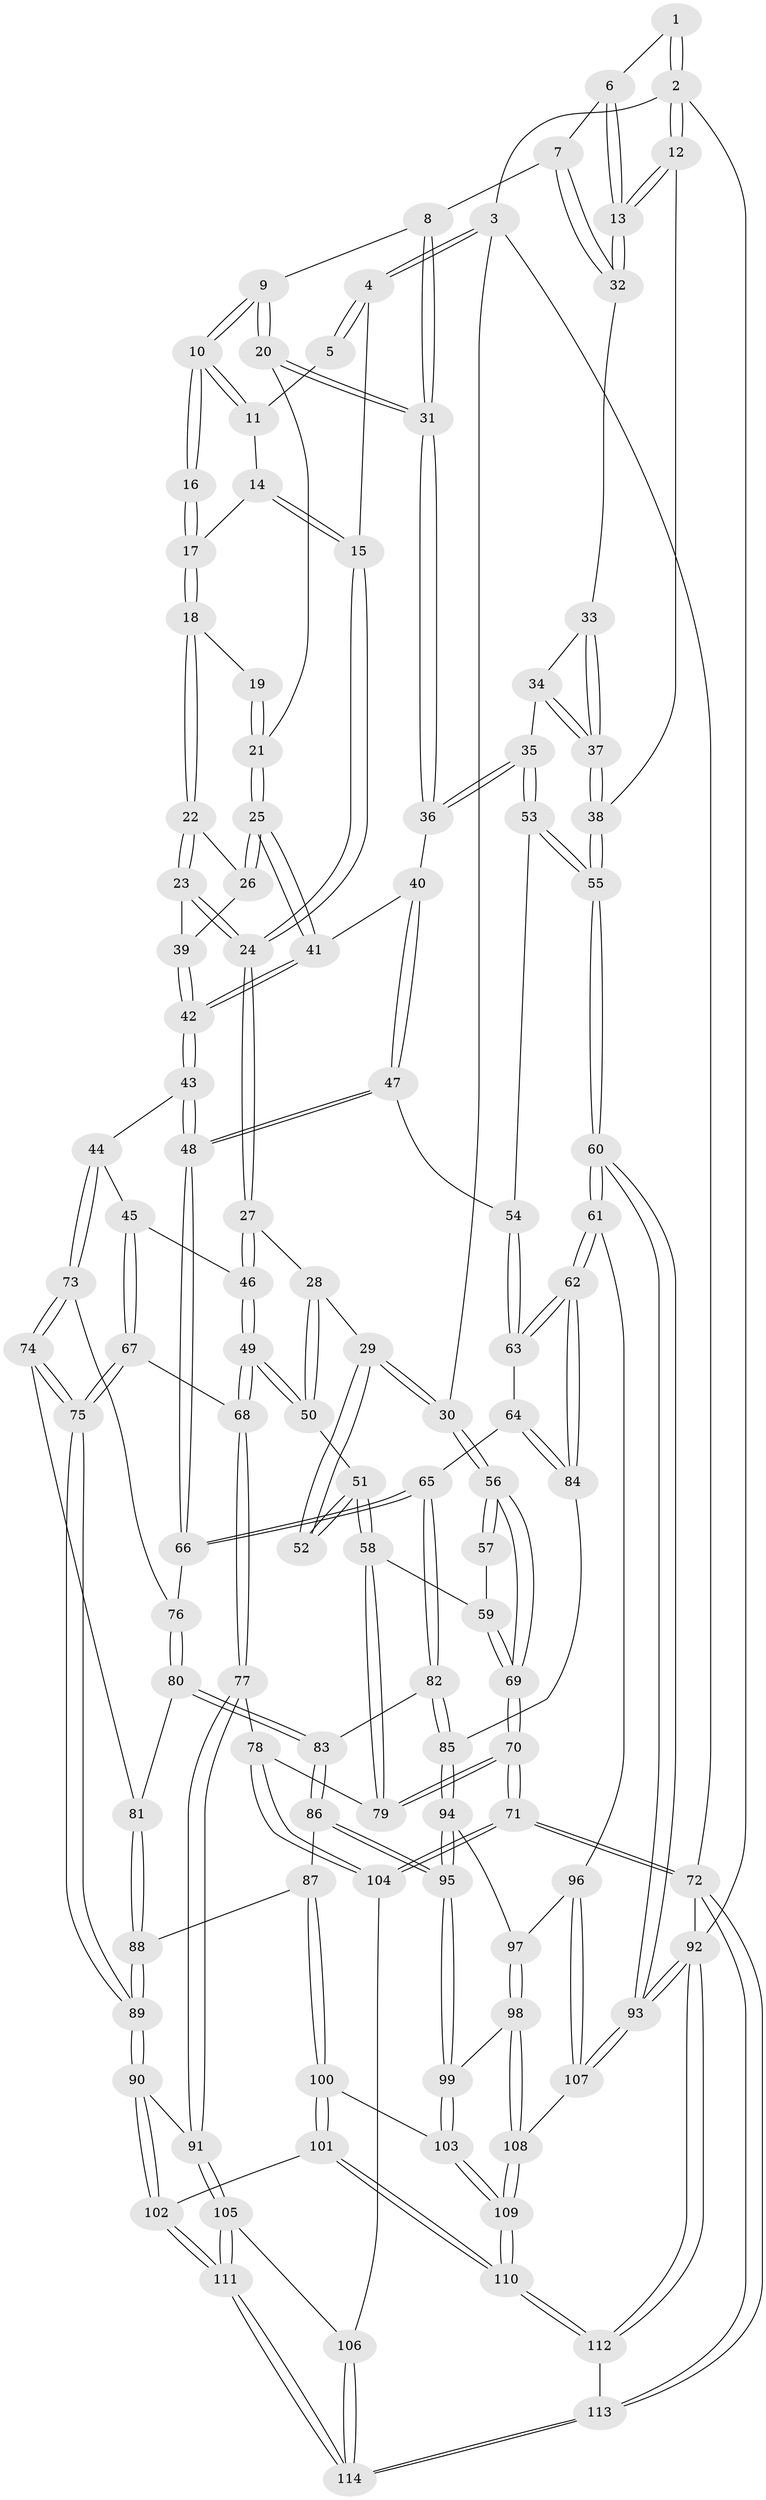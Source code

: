 // coarse degree distribution, {4: 0.4117647058823529, 6: 0.07352941176470588, 5: 0.3235294117647059, 3: 0.17647058823529413, 2: 0.014705882352941176}
// Generated by graph-tools (version 1.1) at 2025/24/03/03/25 07:24:37]
// undirected, 114 vertices, 282 edges
graph export_dot {
graph [start="1"]
  node [color=gray90,style=filled];
  1 [pos="+0.9584720254733726+0"];
  2 [pos="+1+0"];
  3 [pos="+0+0"];
  4 [pos="+0.1481546086081603+0"];
  5 [pos="+0.6231323253555415+0"];
  6 [pos="+0.8850076097997472+0.04498600157377784"];
  7 [pos="+0.7891239283946829+0.13142159922414082"];
  8 [pos="+0.7327370945297607+0.1125805655236571"];
  9 [pos="+0.6770397891721195+0.08761973931311572"];
  10 [pos="+0.6314947023164805+0"];
  11 [pos="+0.62894376628681+0"];
  12 [pos="+1+0.2470854115353195"];
  13 [pos="+1+0.18483936507323515"];
  14 [pos="+0.3902875552628981+0.06020881610450479"];
  15 [pos="+0.23814323206824944+0"];
  16 [pos="+0.6032211134320247+0.006627050844242245"];
  17 [pos="+0.41518291944807817+0.0824373748320394"];
  18 [pos="+0.4412829876988851+0.12419031185385243"];
  19 [pos="+0.4998757460062353+0.10993315117754746"];
  20 [pos="+0.6160015602498129+0.181216648798233"];
  21 [pos="+0.5672441235332474+0.21108571580968402"];
  22 [pos="+0.44042783029439364+0.1398316925789103"];
  23 [pos="+0.2644001069436482+0.22040275749098318"];
  24 [pos="+0.2519462977850808+0.21864312024401725"];
  25 [pos="+0.5312677853226703+0.2457875141647057"];
  26 [pos="+0.4670136422297558+0.21191182511195195"];
  27 [pos="+0.21909197467620625+0.2632275331599832"];
  28 [pos="+0.1643012906839713+0.2784552160222006"];
  29 [pos="+0.06658683110121465+0.28069694152743724"];
  30 [pos="+0+0.15352596174645236"];
  31 [pos="+0.6988260672953137+0.31158484998146285"];
  32 [pos="+0.7958419150488039+0.14351802447193912"];
  33 [pos="+0.8010201023297344+0.16153332519253252"];
  34 [pos="+0.7743500812319737+0.292890830964115"];
  35 [pos="+0.7160256889997633+0.3430138326059697"];
  36 [pos="+0.70818579648161+0.3333570022779313"];
  37 [pos="+1+0.3527775114176953"];
  38 [pos="+1+0.4157118208680998"];
  39 [pos="+0.36086552300257685+0.2520017435351869"];
  40 [pos="+0.5402660542882517+0.27787781193231"];
  41 [pos="+0.5309681121021963+0.2679928366920406"];
  42 [pos="+0.43879606650938613+0.3740986943207686"];
  43 [pos="+0.4332061384042039+0.4016166522800717"];
  44 [pos="+0.38906244862602596+0.4345555216298049"];
  45 [pos="+0.36218989861223544+0.4359920622088974"];
  46 [pos="+0.28534509638658195+0.3995742187144477"];
  47 [pos="+0.6166826136097686+0.43606052741574775"];
  48 [pos="+0.5776563270939731+0.4614665604749878"];
  49 [pos="+0.17275253889307673+0.5076898603540043"];
  50 [pos="+0.14900652317075877+0.4998641708738143"];
  51 [pos="+0.1471073330634451+0.4998899696196927"];
  52 [pos="+0.07501011410510036+0.44699431708377585"];
  53 [pos="+0.7109994421473309+0.3913389239739577"];
  54 [pos="+0.6796031119759921+0.4249287662943235"];
  55 [pos="+1+0.5185595300150002"];
  56 [pos="+0+0.24836729729751142"];
  57 [pos="+0.05420727810571721+0.4524731896113186"];
  58 [pos="+0.07260015900564636+0.5635487023862293"];
  59 [pos="+0+0.5023486628851446"];
  60 [pos="+1+0.5429546796330368"];
  61 [pos="+0.9817702226924503+0.600878639438228"];
  62 [pos="+0.9633497778570066+0.6010459204617654"];
  63 [pos="+0.6884051024567042+0.44720604516536483"];
  64 [pos="+0.7183453977723311+0.5548094043866205"];
  65 [pos="+0.6893823027940665+0.5782383710629537"];
  66 [pos="+0.5618431035581736+0.5307809204802331"];
  67 [pos="+0.2862186324405359+0.5822255974290272"];
  68 [pos="+0.22873814214565708+0.5900180361226067"];
  69 [pos="+0+0.5176288272383593"];
  70 [pos="+0+0.5988974359504649"];
  71 [pos="+0+0.9523720166375974"];
  72 [pos="+0+1"];
  73 [pos="+0.43172741276406396+0.5469349679652445"];
  74 [pos="+0.40750748795188346+0.6152499147170126"];
  75 [pos="+0.382001510629457+0.6347254264206471"];
  76 [pos="+0.5574533214978501+0.538913568724446"];
  77 [pos="+0.1888823989116997+0.6845622047079261"];
  78 [pos="+0.10256169637832455+0.7138873789890153"];
  79 [pos="+0.061406295122538854+0.5994595526616214"];
  80 [pos="+0.5593530323905533+0.5886454618672441"];
  81 [pos="+0.45903611423762597+0.6277189409920437"];
  82 [pos="+0.6497889537664601+0.6558370865378594"];
  83 [pos="+0.5927386648955604+0.662103496633599"];
  84 [pos="+0.8483400603512544+0.607626977662103"];
  85 [pos="+0.7126903026703297+0.6983560514150032"];
  86 [pos="+0.5611079472331661+0.7107017844629087"];
  87 [pos="+0.5489753219110097+0.7258475010919947"];
  88 [pos="+0.5449710987220365+0.7246880792382786"];
  89 [pos="+0.3777861705312887+0.7277444602486377"];
  90 [pos="+0.3462548774703529+0.7775280455678742"];
  91 [pos="+0.3118931660769828+0.7868392552109792"];
  92 [pos="+1+1"];
  93 [pos="+1+1"];
  94 [pos="+0.7163543108667315+0.7362668020093597"];
  95 [pos="+0.7041128085630869+0.760566277137061"];
  96 [pos="+0.8486879575311722+0.7700420209528185"];
  97 [pos="+0.8118714393084953+0.7664017327678274"];
  98 [pos="+0.7311730097921273+0.8217948116075486"];
  99 [pos="+0.6933909571876188+0.7924946599022161"];
  100 [pos="+0.5612082816453008+0.803750228579195"];
  101 [pos="+0.505381103632316+0.8880282430305448"];
  102 [pos="+0.46577907946962027+0.8848426021661947"];
  103 [pos="+0.6504987232121697+0.8170143072903223"];
  104 [pos="+0.009510021528637487+0.8237516468929826"];
  105 [pos="+0.24447706580574663+0.8937130232267162"];
  106 [pos="+0.04815799439635077+0.8382029885947957"];
  107 [pos="+0.835321675359558+0.887475430504917"];
  108 [pos="+0.7967808687898481+0.9082608177620319"];
  109 [pos="+0.7064042373987758+1"];
  110 [pos="+0.6616737687053517+1"];
  111 [pos="+0.287157607318969+1"];
  112 [pos="+0.663321273189004+1"];
  113 [pos="+0.2668305284110192+1"];
  114 [pos="+0.27515707239938997+1"];
  1 -- 2;
  1 -- 2;
  1 -- 6;
  2 -- 3;
  2 -- 12;
  2 -- 12;
  2 -- 92;
  3 -- 4;
  3 -- 4;
  3 -- 30;
  3 -- 72;
  4 -- 5;
  4 -- 5;
  4 -- 15;
  5 -- 11;
  6 -- 7;
  6 -- 13;
  6 -- 13;
  7 -- 8;
  7 -- 32;
  7 -- 32;
  8 -- 9;
  8 -- 31;
  8 -- 31;
  9 -- 10;
  9 -- 10;
  9 -- 20;
  9 -- 20;
  10 -- 11;
  10 -- 11;
  10 -- 16;
  10 -- 16;
  11 -- 14;
  12 -- 13;
  12 -- 13;
  12 -- 38;
  13 -- 32;
  13 -- 32;
  14 -- 15;
  14 -- 15;
  14 -- 17;
  15 -- 24;
  15 -- 24;
  16 -- 17;
  16 -- 17;
  17 -- 18;
  17 -- 18;
  18 -- 19;
  18 -- 22;
  18 -- 22;
  19 -- 21;
  19 -- 21;
  20 -- 21;
  20 -- 31;
  20 -- 31;
  21 -- 25;
  21 -- 25;
  22 -- 23;
  22 -- 23;
  22 -- 26;
  23 -- 24;
  23 -- 24;
  23 -- 39;
  24 -- 27;
  24 -- 27;
  25 -- 26;
  25 -- 26;
  25 -- 41;
  25 -- 41;
  26 -- 39;
  27 -- 28;
  27 -- 46;
  27 -- 46;
  28 -- 29;
  28 -- 50;
  28 -- 50;
  29 -- 30;
  29 -- 30;
  29 -- 52;
  29 -- 52;
  30 -- 56;
  30 -- 56;
  31 -- 36;
  31 -- 36;
  32 -- 33;
  33 -- 34;
  33 -- 37;
  33 -- 37;
  34 -- 35;
  34 -- 37;
  34 -- 37;
  35 -- 36;
  35 -- 36;
  35 -- 53;
  35 -- 53;
  36 -- 40;
  37 -- 38;
  37 -- 38;
  38 -- 55;
  38 -- 55;
  39 -- 42;
  39 -- 42;
  40 -- 41;
  40 -- 47;
  40 -- 47;
  41 -- 42;
  41 -- 42;
  42 -- 43;
  42 -- 43;
  43 -- 44;
  43 -- 48;
  43 -- 48;
  44 -- 45;
  44 -- 73;
  44 -- 73;
  45 -- 46;
  45 -- 67;
  45 -- 67;
  46 -- 49;
  46 -- 49;
  47 -- 48;
  47 -- 48;
  47 -- 54;
  48 -- 66;
  48 -- 66;
  49 -- 50;
  49 -- 50;
  49 -- 68;
  49 -- 68;
  50 -- 51;
  51 -- 52;
  51 -- 52;
  51 -- 58;
  51 -- 58;
  53 -- 54;
  53 -- 55;
  53 -- 55;
  54 -- 63;
  54 -- 63;
  55 -- 60;
  55 -- 60;
  56 -- 57;
  56 -- 57;
  56 -- 69;
  56 -- 69;
  57 -- 59;
  58 -- 59;
  58 -- 79;
  58 -- 79;
  59 -- 69;
  59 -- 69;
  60 -- 61;
  60 -- 61;
  60 -- 93;
  60 -- 93;
  61 -- 62;
  61 -- 62;
  61 -- 96;
  62 -- 63;
  62 -- 63;
  62 -- 84;
  62 -- 84;
  63 -- 64;
  64 -- 65;
  64 -- 84;
  64 -- 84;
  65 -- 66;
  65 -- 66;
  65 -- 82;
  65 -- 82;
  66 -- 76;
  67 -- 68;
  67 -- 75;
  67 -- 75;
  68 -- 77;
  68 -- 77;
  69 -- 70;
  69 -- 70;
  70 -- 71;
  70 -- 71;
  70 -- 79;
  70 -- 79;
  71 -- 72;
  71 -- 72;
  71 -- 104;
  71 -- 104;
  72 -- 113;
  72 -- 113;
  72 -- 92;
  73 -- 74;
  73 -- 74;
  73 -- 76;
  74 -- 75;
  74 -- 75;
  74 -- 81;
  75 -- 89;
  75 -- 89;
  76 -- 80;
  76 -- 80;
  77 -- 78;
  77 -- 91;
  77 -- 91;
  78 -- 79;
  78 -- 104;
  78 -- 104;
  80 -- 81;
  80 -- 83;
  80 -- 83;
  81 -- 88;
  81 -- 88;
  82 -- 83;
  82 -- 85;
  82 -- 85;
  83 -- 86;
  83 -- 86;
  84 -- 85;
  85 -- 94;
  85 -- 94;
  86 -- 87;
  86 -- 95;
  86 -- 95;
  87 -- 88;
  87 -- 100;
  87 -- 100;
  88 -- 89;
  88 -- 89;
  89 -- 90;
  89 -- 90;
  90 -- 91;
  90 -- 102;
  90 -- 102;
  91 -- 105;
  91 -- 105;
  92 -- 93;
  92 -- 93;
  92 -- 112;
  92 -- 112;
  93 -- 107;
  93 -- 107;
  94 -- 95;
  94 -- 95;
  94 -- 97;
  95 -- 99;
  95 -- 99;
  96 -- 97;
  96 -- 107;
  96 -- 107;
  97 -- 98;
  97 -- 98;
  98 -- 99;
  98 -- 108;
  98 -- 108;
  99 -- 103;
  99 -- 103;
  100 -- 101;
  100 -- 101;
  100 -- 103;
  101 -- 102;
  101 -- 110;
  101 -- 110;
  102 -- 111;
  102 -- 111;
  103 -- 109;
  103 -- 109;
  104 -- 106;
  105 -- 106;
  105 -- 111;
  105 -- 111;
  106 -- 114;
  106 -- 114;
  107 -- 108;
  108 -- 109;
  108 -- 109;
  109 -- 110;
  109 -- 110;
  110 -- 112;
  110 -- 112;
  111 -- 114;
  111 -- 114;
  112 -- 113;
  113 -- 114;
  113 -- 114;
}
